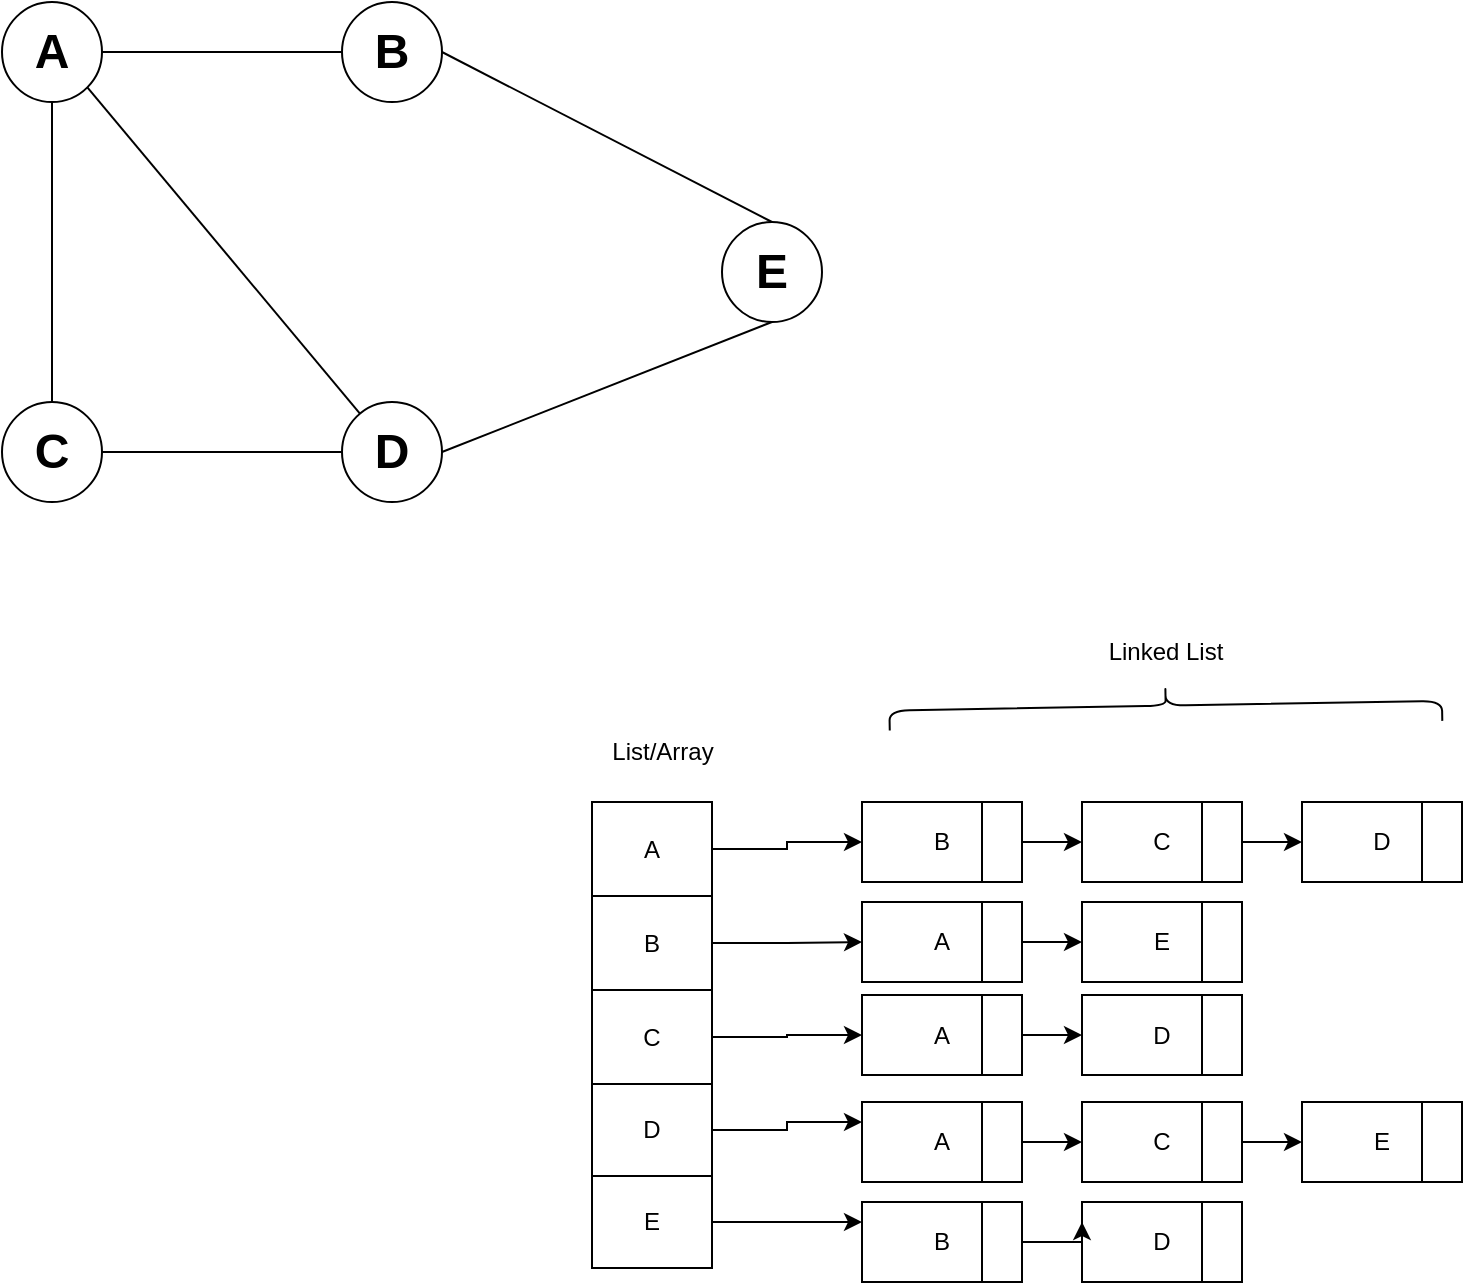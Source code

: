 <mxfile version="22.1.18" type="device">
  <diagram name="Page-1" id="-5k9ssh1PsKzDlXD9x-G">
    <mxGraphModel dx="1012" dy="911" grid="1" gridSize="10" guides="1" tooltips="1" connect="1" arrows="1" fold="1" page="1" pageScale="1" pageWidth="850" pageHeight="1100" math="0" shadow="0">
      <root>
        <mxCell id="0" />
        <mxCell id="1" parent="0" />
        <mxCell id="OWrJz08ZFz05rzJFqo_H-8" style="rounded=0;orthogonalLoop=1;jettySize=auto;html=1;exitX=1;exitY=1;exitDx=0;exitDy=0;endArrow=none;endFill=0;" parent="1" source="OWrJz08ZFz05rzJFqo_H-1" target="OWrJz08ZFz05rzJFqo_H-5" edge="1">
          <mxGeometry relative="1" as="geometry" />
        </mxCell>
        <mxCell id="OWrJz08ZFz05rzJFqo_H-9" style="edgeStyle=orthogonalEdgeStyle;rounded=0;orthogonalLoop=1;jettySize=auto;html=1;exitX=1;exitY=0.5;exitDx=0;exitDy=0;entryX=0;entryY=0.5;entryDx=0;entryDy=0;endArrow=none;endFill=0;" parent="1" source="OWrJz08ZFz05rzJFqo_H-1" target="OWrJz08ZFz05rzJFqo_H-2" edge="1">
          <mxGeometry relative="1" as="geometry" />
        </mxCell>
        <mxCell id="OWrJz08ZFz05rzJFqo_H-12" style="edgeStyle=orthogonalEdgeStyle;rounded=0;orthogonalLoop=1;jettySize=auto;html=1;exitX=0.5;exitY=1;exitDx=0;exitDy=0;entryX=0.5;entryY=0;entryDx=0;entryDy=0;endArrow=none;endFill=0;" parent="1" source="OWrJz08ZFz05rzJFqo_H-1" target="OWrJz08ZFz05rzJFqo_H-4" edge="1">
          <mxGeometry relative="1" as="geometry" />
        </mxCell>
        <mxCell id="OWrJz08ZFz05rzJFqo_H-1" value="&lt;font style=&quot;font-size: 24px;&quot;&gt;&lt;b&gt;A&lt;/b&gt;&lt;/font&gt;" style="ellipse;whiteSpace=wrap;html=1;aspect=fixed;" parent="1" vertex="1">
          <mxGeometry x="40" y="40" width="50" height="50" as="geometry" />
        </mxCell>
        <mxCell id="OWrJz08ZFz05rzJFqo_H-10" style="rounded=0;orthogonalLoop=1;jettySize=auto;html=1;exitX=1;exitY=0.5;exitDx=0;exitDy=0;entryX=0.5;entryY=0;entryDx=0;entryDy=0;endArrow=none;endFill=0;" parent="1" source="OWrJz08ZFz05rzJFqo_H-2" target="OWrJz08ZFz05rzJFqo_H-6" edge="1">
          <mxGeometry relative="1" as="geometry" />
        </mxCell>
        <mxCell id="OWrJz08ZFz05rzJFqo_H-2" value="&lt;font style=&quot;font-size: 24px;&quot;&gt;&lt;b&gt;B&lt;/b&gt;&lt;/font&gt;" style="ellipse;whiteSpace=wrap;html=1;aspect=fixed;" parent="1" vertex="1">
          <mxGeometry x="210" y="40" width="50" height="50" as="geometry" />
        </mxCell>
        <mxCell id="OWrJz08ZFz05rzJFqo_H-13" style="edgeStyle=orthogonalEdgeStyle;rounded=0;orthogonalLoop=1;jettySize=auto;html=1;exitX=1;exitY=0.5;exitDx=0;exitDy=0;entryX=0;entryY=0.5;entryDx=0;entryDy=0;endArrow=none;endFill=0;" parent="1" source="OWrJz08ZFz05rzJFqo_H-4" target="OWrJz08ZFz05rzJFqo_H-5" edge="1">
          <mxGeometry relative="1" as="geometry" />
        </mxCell>
        <mxCell id="OWrJz08ZFz05rzJFqo_H-4" value="&lt;font style=&quot;font-size: 24px;&quot;&gt;&lt;b&gt;C&lt;/b&gt;&lt;/font&gt;" style="ellipse;whiteSpace=wrap;html=1;aspect=fixed;" parent="1" vertex="1">
          <mxGeometry x="40" y="240" width="50" height="50" as="geometry" />
        </mxCell>
        <mxCell id="OWrJz08ZFz05rzJFqo_H-11" style="rounded=0;orthogonalLoop=1;jettySize=auto;html=1;exitX=1;exitY=0.5;exitDx=0;exitDy=0;entryX=0.5;entryY=1;entryDx=0;entryDy=0;endArrow=none;endFill=0;" parent="1" source="OWrJz08ZFz05rzJFqo_H-5" target="OWrJz08ZFz05rzJFqo_H-6" edge="1">
          <mxGeometry relative="1" as="geometry" />
        </mxCell>
        <mxCell id="OWrJz08ZFz05rzJFqo_H-5" value="&lt;font style=&quot;font-size: 24px;&quot;&gt;&lt;b&gt;D&lt;/b&gt;&lt;/font&gt;" style="ellipse;whiteSpace=wrap;html=1;aspect=fixed;" parent="1" vertex="1">
          <mxGeometry x="210" y="240" width="50" height="50" as="geometry" />
        </mxCell>
        <mxCell id="OWrJz08ZFz05rzJFqo_H-6" value="&lt;font style=&quot;font-size: 24px;&quot;&gt;&lt;b&gt;E&lt;/b&gt;&lt;/font&gt;" style="ellipse;whiteSpace=wrap;html=1;aspect=fixed;" parent="1" vertex="1">
          <mxGeometry x="400" y="150" width="50" height="50" as="geometry" />
        </mxCell>
        <mxCell id="OWrJz08ZFz05rzJFqo_H-46" value="" style="childLayout=tableLayout;recursiveResize=0;shadow=0;fillColor=none;" parent="1" vertex="1">
          <mxGeometry x="335" y="440" width="60" height="233" as="geometry" />
        </mxCell>
        <mxCell id="OWrJz08ZFz05rzJFqo_H-75" style="shape=tableRow;horizontal=0;startSize=0;swimlaneHead=0;swimlaneBody=0;top=0;left=0;bottom=0;right=0;dropTarget=0;collapsible=0;recursiveResize=0;expand=0;fontStyle=0;fillColor=none;strokeColor=inherit;" parent="OWrJz08ZFz05rzJFqo_H-46" vertex="1">
          <mxGeometry width="60" height="47" as="geometry" />
        </mxCell>
        <mxCell id="OWrJz08ZFz05rzJFqo_H-76" value="A" style="connectable=0;recursiveResize=0;strokeColor=inherit;fillColor=none;align=center;whiteSpace=wrap;html=1;" parent="OWrJz08ZFz05rzJFqo_H-75" vertex="1">
          <mxGeometry width="60" height="47" as="geometry">
            <mxRectangle width="60" height="47" as="alternateBounds" />
          </mxGeometry>
        </mxCell>
        <mxCell id="OWrJz08ZFz05rzJFqo_H-68" style="shape=tableRow;horizontal=0;startSize=0;swimlaneHead=0;swimlaneBody=0;top=0;left=0;bottom=0;right=0;dropTarget=0;collapsible=0;recursiveResize=0;expand=0;fontStyle=0;fillColor=none;strokeColor=inherit;" parent="OWrJz08ZFz05rzJFqo_H-46" vertex="1">
          <mxGeometry y="47" width="60" height="47" as="geometry" />
        </mxCell>
        <mxCell id="OWrJz08ZFz05rzJFqo_H-69" value="B" style="connectable=0;recursiveResize=0;strokeColor=inherit;fillColor=none;align=center;whiteSpace=wrap;html=1;" parent="OWrJz08ZFz05rzJFqo_H-68" vertex="1">
          <mxGeometry width="60" height="47" as="geometry">
            <mxRectangle width="60" height="47" as="alternateBounds" />
          </mxGeometry>
        </mxCell>
        <mxCell id="OWrJz08ZFz05rzJFqo_H-47" value="" style="shape=tableRow;horizontal=0;startSize=0;swimlaneHead=0;swimlaneBody=0;top=0;left=0;bottom=0;right=0;dropTarget=0;collapsible=0;recursiveResize=0;expand=0;fontStyle=0;fillColor=none;strokeColor=inherit;" parent="OWrJz08ZFz05rzJFqo_H-46" vertex="1">
          <mxGeometry y="94" width="60" height="47" as="geometry" />
        </mxCell>
        <mxCell id="OWrJz08ZFz05rzJFqo_H-65" value="C" style="connectable=0;recursiveResize=0;strokeColor=inherit;fillColor=none;align=center;whiteSpace=wrap;html=1;" parent="OWrJz08ZFz05rzJFqo_H-47" vertex="1">
          <mxGeometry width="60" height="47" as="geometry">
            <mxRectangle width="60" height="47" as="alternateBounds" />
          </mxGeometry>
        </mxCell>
        <mxCell id="OWrJz08ZFz05rzJFqo_H-51" style="shape=tableRow;horizontal=0;startSize=0;swimlaneHead=0;swimlaneBody=0;top=0;left=0;bottom=0;right=0;dropTarget=0;collapsible=0;recursiveResize=0;expand=0;fontStyle=0;fillColor=none;strokeColor=inherit;" parent="OWrJz08ZFz05rzJFqo_H-46" vertex="1">
          <mxGeometry y="141" width="60" height="46" as="geometry" />
        </mxCell>
        <mxCell id="OWrJz08ZFz05rzJFqo_H-66" value="D" style="connectable=0;recursiveResize=0;strokeColor=inherit;fillColor=none;align=center;whiteSpace=wrap;html=1;" parent="OWrJz08ZFz05rzJFqo_H-51" vertex="1">
          <mxGeometry width="60" height="46" as="geometry">
            <mxRectangle width="60" height="46" as="alternateBounds" />
          </mxGeometry>
        </mxCell>
        <mxCell id="OWrJz08ZFz05rzJFqo_H-94" style="shape=tableRow;horizontal=0;startSize=0;swimlaneHead=0;swimlaneBody=0;top=0;left=0;bottom=0;right=0;dropTarget=0;collapsible=0;recursiveResize=0;expand=0;fontStyle=0;fillColor=none;strokeColor=inherit;" parent="OWrJz08ZFz05rzJFqo_H-46" vertex="1">
          <mxGeometry y="187" width="60" height="46" as="geometry" />
        </mxCell>
        <mxCell id="OWrJz08ZFz05rzJFqo_H-95" value="E" style="connectable=0;recursiveResize=0;strokeColor=inherit;fillColor=none;align=center;whiteSpace=wrap;html=1;" parent="OWrJz08ZFz05rzJFqo_H-94" vertex="1">
          <mxGeometry width="60" height="46" as="geometry">
            <mxRectangle width="60" height="46" as="alternateBounds" />
          </mxGeometry>
        </mxCell>
        <mxCell id="wGs0QGNT79sH7qt1FUte-43" style="edgeStyle=orthogonalEdgeStyle;rounded=0;orthogonalLoop=1;jettySize=auto;html=1;exitX=1;exitY=0.5;exitDx=0;exitDy=0;entryX=0;entryY=0.5;entryDx=0;entryDy=0;" edge="1" parent="1" source="wGs0QGNT79sH7qt1FUte-1" target="wGs0QGNT79sH7qt1FUte-4">
          <mxGeometry relative="1" as="geometry" />
        </mxCell>
        <mxCell id="wGs0QGNT79sH7qt1FUte-1" value="C" style="rounded=0;whiteSpace=wrap;html=1;" vertex="1" parent="1">
          <mxGeometry x="580" y="440" width="80" height="40" as="geometry" />
        </mxCell>
        <mxCell id="wGs0QGNT79sH7qt1FUte-2" value="" style="endArrow=none;html=1;rounded=0;entryX=0.75;entryY=0;entryDx=0;entryDy=0;exitX=0.75;exitY=1;exitDx=0;exitDy=0;" edge="1" parent="1" source="wGs0QGNT79sH7qt1FUte-1" target="wGs0QGNT79sH7qt1FUte-1">
          <mxGeometry width="50" height="50" relative="1" as="geometry">
            <mxPoint x="520" y="480" as="sourcePoint" />
            <mxPoint x="570" y="430" as="targetPoint" />
          </mxGeometry>
        </mxCell>
        <mxCell id="wGs0QGNT79sH7qt1FUte-4" value="D" style="rounded=0;whiteSpace=wrap;html=1;" vertex="1" parent="1">
          <mxGeometry x="690" y="440" width="80" height="40" as="geometry" />
        </mxCell>
        <mxCell id="wGs0QGNT79sH7qt1FUte-5" value="" style="endArrow=none;html=1;rounded=0;entryX=0.75;entryY=0;entryDx=0;entryDy=0;exitX=0.75;exitY=1;exitDx=0;exitDy=0;" edge="1" parent="1" source="wGs0QGNT79sH7qt1FUte-4" target="wGs0QGNT79sH7qt1FUte-4">
          <mxGeometry width="50" height="50" relative="1" as="geometry">
            <mxPoint x="560" y="350" as="sourcePoint" />
            <mxPoint x="610" y="300" as="targetPoint" />
          </mxGeometry>
        </mxCell>
        <mxCell id="wGs0QGNT79sH7qt1FUte-38" style="edgeStyle=orthogonalEdgeStyle;rounded=0;orthogonalLoop=1;jettySize=auto;html=1;exitX=1;exitY=0.5;exitDx=0;exitDy=0;entryX=0;entryY=0.5;entryDx=0;entryDy=0;" edge="1" parent="1" source="wGs0QGNT79sH7qt1FUte-6" target="wGs0QGNT79sH7qt1FUte-1">
          <mxGeometry relative="1" as="geometry" />
        </mxCell>
        <mxCell id="wGs0QGNT79sH7qt1FUte-6" value="B" style="rounded=0;whiteSpace=wrap;html=1;" vertex="1" parent="1">
          <mxGeometry x="470" y="440" width="80" height="40" as="geometry" />
        </mxCell>
        <mxCell id="wGs0QGNT79sH7qt1FUte-7" value="" style="endArrow=none;html=1;rounded=0;entryX=0.75;entryY=0;entryDx=0;entryDy=0;exitX=0.75;exitY=1;exitDx=0;exitDy=0;" edge="1" parent="1" source="wGs0QGNT79sH7qt1FUte-6" target="wGs0QGNT79sH7qt1FUte-6">
          <mxGeometry width="50" height="50" relative="1" as="geometry">
            <mxPoint x="540" y="500" as="sourcePoint" />
            <mxPoint x="590" y="450" as="targetPoint" />
          </mxGeometry>
        </mxCell>
        <mxCell id="wGs0QGNT79sH7qt1FUte-39" style="edgeStyle=orthogonalEdgeStyle;rounded=0;orthogonalLoop=1;jettySize=auto;html=1;exitX=1;exitY=0.5;exitDx=0;exitDy=0;entryX=0;entryY=0.5;entryDx=0;entryDy=0;" edge="1" parent="1" source="wGs0QGNT79sH7qt1FUte-8" target="wGs0QGNT79sH7qt1FUte-10">
          <mxGeometry relative="1" as="geometry" />
        </mxCell>
        <mxCell id="wGs0QGNT79sH7qt1FUte-8" value="A" style="rounded=0;whiteSpace=wrap;html=1;" vertex="1" parent="1">
          <mxGeometry x="470" y="490" width="80" height="40" as="geometry" />
        </mxCell>
        <mxCell id="wGs0QGNT79sH7qt1FUte-9" value="" style="endArrow=none;html=1;rounded=0;entryX=0.75;entryY=0;entryDx=0;entryDy=0;exitX=0.75;exitY=1;exitDx=0;exitDy=0;" edge="1" parent="1" source="wGs0QGNT79sH7qt1FUte-8" target="wGs0QGNT79sH7qt1FUte-8">
          <mxGeometry width="50" height="50" relative="1" as="geometry">
            <mxPoint x="430" y="350" as="sourcePoint" />
            <mxPoint x="480" y="300" as="targetPoint" />
          </mxGeometry>
        </mxCell>
        <mxCell id="wGs0QGNT79sH7qt1FUte-10" value="E" style="rounded=0;whiteSpace=wrap;html=1;" vertex="1" parent="1">
          <mxGeometry x="580" y="490" width="80" height="40" as="geometry" />
        </mxCell>
        <mxCell id="wGs0QGNT79sH7qt1FUte-11" value="" style="endArrow=none;html=1;rounded=0;entryX=0.75;entryY=0;entryDx=0;entryDy=0;exitX=0.75;exitY=1;exitDx=0;exitDy=0;" edge="1" parent="1" source="wGs0QGNT79sH7qt1FUte-10" target="wGs0QGNT79sH7qt1FUte-10">
          <mxGeometry width="50" height="50" relative="1" as="geometry">
            <mxPoint x="290" y="450" as="sourcePoint" />
            <mxPoint x="340" y="400" as="targetPoint" />
          </mxGeometry>
        </mxCell>
        <mxCell id="wGs0QGNT79sH7qt1FUte-40" style="edgeStyle=orthogonalEdgeStyle;rounded=0;orthogonalLoop=1;jettySize=auto;html=1;exitX=1;exitY=0.5;exitDx=0;exitDy=0;entryX=0;entryY=0.5;entryDx=0;entryDy=0;" edge="1" parent="1" source="wGs0QGNT79sH7qt1FUte-12" target="wGs0QGNT79sH7qt1FUte-14">
          <mxGeometry relative="1" as="geometry" />
        </mxCell>
        <mxCell id="wGs0QGNT79sH7qt1FUte-12" value="A" style="rounded=0;whiteSpace=wrap;html=1;" vertex="1" parent="1">
          <mxGeometry x="470" y="536.5" width="80" height="40" as="geometry" />
        </mxCell>
        <mxCell id="wGs0QGNT79sH7qt1FUte-13" value="" style="endArrow=none;html=1;rounded=0;entryX=0.75;entryY=0;entryDx=0;entryDy=0;exitX=0.75;exitY=1;exitDx=0;exitDy=0;" edge="1" parent="1" source="wGs0QGNT79sH7qt1FUte-12" target="wGs0QGNT79sH7qt1FUte-12">
          <mxGeometry width="50" height="50" relative="1" as="geometry">
            <mxPoint x="290" y="510" as="sourcePoint" />
            <mxPoint x="340" y="460" as="targetPoint" />
          </mxGeometry>
        </mxCell>
        <mxCell id="wGs0QGNT79sH7qt1FUte-14" value="D" style="rounded=0;whiteSpace=wrap;html=1;" vertex="1" parent="1">
          <mxGeometry x="580" y="536.5" width="80" height="40" as="geometry" />
        </mxCell>
        <mxCell id="wGs0QGNT79sH7qt1FUte-15" value="" style="endArrow=none;html=1;rounded=0;entryX=0.75;entryY=0;entryDx=0;entryDy=0;exitX=0.75;exitY=1;exitDx=0;exitDy=0;" edge="1" parent="1" source="wGs0QGNT79sH7qt1FUte-14" target="wGs0QGNT79sH7qt1FUte-14">
          <mxGeometry width="50" height="50" relative="1" as="geometry">
            <mxPoint x="290" y="570" as="sourcePoint" />
            <mxPoint x="340" y="520" as="targetPoint" />
          </mxGeometry>
        </mxCell>
        <mxCell id="wGs0QGNT79sH7qt1FUte-41" style="edgeStyle=orthogonalEdgeStyle;rounded=0;orthogonalLoop=1;jettySize=auto;html=1;exitX=1;exitY=0.5;exitDx=0;exitDy=0;entryX=0;entryY=0.5;entryDx=0;entryDy=0;" edge="1" parent="1" source="wGs0QGNT79sH7qt1FUte-16" target="wGs0QGNT79sH7qt1FUte-18">
          <mxGeometry relative="1" as="geometry" />
        </mxCell>
        <mxCell id="wGs0QGNT79sH7qt1FUte-16" value="A" style="rounded=0;whiteSpace=wrap;html=1;" vertex="1" parent="1">
          <mxGeometry x="470" y="590" width="80" height="40" as="geometry" />
        </mxCell>
        <mxCell id="wGs0QGNT79sH7qt1FUte-17" value="" style="endArrow=none;html=1;rounded=0;entryX=0.75;entryY=0;entryDx=0;entryDy=0;exitX=0.75;exitY=1;exitDx=0;exitDy=0;" edge="1" parent="1" source="wGs0QGNT79sH7qt1FUte-16" target="wGs0QGNT79sH7qt1FUte-16">
          <mxGeometry width="50" height="50" relative="1" as="geometry">
            <mxPoint x="290" y="630" as="sourcePoint" />
            <mxPoint x="340" y="580" as="targetPoint" />
          </mxGeometry>
        </mxCell>
        <mxCell id="wGs0QGNT79sH7qt1FUte-44" style="edgeStyle=orthogonalEdgeStyle;rounded=0;orthogonalLoop=1;jettySize=auto;html=1;exitX=1;exitY=0.5;exitDx=0;exitDy=0;entryX=0;entryY=0.5;entryDx=0;entryDy=0;" edge="1" parent="1" source="wGs0QGNT79sH7qt1FUte-18" target="wGs0QGNT79sH7qt1FUte-20">
          <mxGeometry relative="1" as="geometry" />
        </mxCell>
        <mxCell id="wGs0QGNT79sH7qt1FUte-18" value="C" style="rounded=0;whiteSpace=wrap;html=1;" vertex="1" parent="1">
          <mxGeometry x="580" y="590" width="80" height="40" as="geometry" />
        </mxCell>
        <mxCell id="wGs0QGNT79sH7qt1FUte-19" value="" style="endArrow=none;html=1;rounded=0;entryX=0.75;entryY=0;entryDx=0;entryDy=0;exitX=0.75;exitY=1;exitDx=0;exitDy=0;" edge="1" parent="1" source="wGs0QGNT79sH7qt1FUte-18" target="wGs0QGNT79sH7qt1FUte-18">
          <mxGeometry width="50" height="50" relative="1" as="geometry">
            <mxPoint x="290" y="690" as="sourcePoint" />
            <mxPoint x="340" y="640" as="targetPoint" />
          </mxGeometry>
        </mxCell>
        <mxCell id="wGs0QGNT79sH7qt1FUte-20" value="E" style="rounded=0;whiteSpace=wrap;html=1;" vertex="1" parent="1">
          <mxGeometry x="690" y="590" width="80" height="40" as="geometry" />
        </mxCell>
        <mxCell id="wGs0QGNT79sH7qt1FUte-21" value="" style="endArrow=none;html=1;rounded=0;entryX=0.75;entryY=0;entryDx=0;entryDy=0;exitX=0.75;exitY=1;exitDx=0;exitDy=0;" edge="1" parent="1" source="wGs0QGNT79sH7qt1FUte-20" target="wGs0QGNT79sH7qt1FUte-20">
          <mxGeometry width="50" height="50" relative="1" as="geometry">
            <mxPoint x="180" y="450" as="sourcePoint" />
            <mxPoint x="230" y="400" as="targetPoint" />
          </mxGeometry>
        </mxCell>
        <mxCell id="wGs0QGNT79sH7qt1FUte-26" value="D" style="rounded=0;whiteSpace=wrap;html=1;" vertex="1" parent="1">
          <mxGeometry x="580" y="640" width="80" height="40" as="geometry" />
        </mxCell>
        <mxCell id="wGs0QGNT79sH7qt1FUte-27" value="" style="endArrow=none;html=1;rounded=0;entryX=0.75;entryY=0;entryDx=0;entryDy=0;exitX=0.75;exitY=1;exitDx=0;exitDy=0;" edge="1" parent="1" source="wGs0QGNT79sH7qt1FUte-26" target="wGs0QGNT79sH7qt1FUte-26">
          <mxGeometry width="50" height="50" relative="1" as="geometry">
            <mxPoint x="180" y="640" as="sourcePoint" />
            <mxPoint x="230" y="590" as="targetPoint" />
          </mxGeometry>
        </mxCell>
        <mxCell id="wGs0QGNT79sH7qt1FUte-42" style="edgeStyle=orthogonalEdgeStyle;rounded=0;orthogonalLoop=1;jettySize=auto;html=1;exitX=1;exitY=0.5;exitDx=0;exitDy=0;entryX=0;entryY=0.25;entryDx=0;entryDy=0;" edge="1" parent="1" source="wGs0QGNT79sH7qt1FUte-28" target="wGs0QGNT79sH7qt1FUte-26">
          <mxGeometry relative="1" as="geometry" />
        </mxCell>
        <mxCell id="wGs0QGNT79sH7qt1FUte-28" value="B" style="rounded=0;whiteSpace=wrap;html=1;" vertex="1" parent="1">
          <mxGeometry x="470" y="640" width="80" height="40" as="geometry" />
        </mxCell>
        <mxCell id="wGs0QGNT79sH7qt1FUte-29" value="" style="endArrow=none;html=1;rounded=0;entryX=0.75;entryY=0;entryDx=0;entryDy=0;exitX=0.75;exitY=1;exitDx=0;exitDy=0;" edge="1" parent="1" source="wGs0QGNT79sH7qt1FUte-28" target="wGs0QGNT79sH7qt1FUte-28">
          <mxGeometry width="50" height="50" relative="1" as="geometry">
            <mxPoint x="170" y="713" as="sourcePoint" />
            <mxPoint x="220" y="663" as="targetPoint" />
          </mxGeometry>
        </mxCell>
        <mxCell id="wGs0QGNT79sH7qt1FUte-32" value="List/Array" style="text;html=1;align=center;verticalAlign=middle;resizable=0;points=[];autosize=1;strokeColor=none;fillColor=none;" vertex="1" parent="1">
          <mxGeometry x="335" y="400" width="70" height="30" as="geometry" />
        </mxCell>
        <mxCell id="wGs0QGNT79sH7qt1FUte-33" style="edgeStyle=orthogonalEdgeStyle;rounded=0;orthogonalLoop=1;jettySize=auto;html=1;exitX=1;exitY=0.5;exitDx=0;exitDy=0;entryX=0;entryY=0.5;entryDx=0;entryDy=0;" edge="1" parent="1" source="OWrJz08ZFz05rzJFqo_H-75" target="wGs0QGNT79sH7qt1FUte-6">
          <mxGeometry relative="1" as="geometry" />
        </mxCell>
        <mxCell id="wGs0QGNT79sH7qt1FUte-34" style="edgeStyle=orthogonalEdgeStyle;rounded=0;orthogonalLoop=1;jettySize=auto;html=1;exitX=1;exitY=0.5;exitDx=0;exitDy=0;entryX=0;entryY=0.5;entryDx=0;entryDy=0;" edge="1" parent="1" source="OWrJz08ZFz05rzJFqo_H-68" target="wGs0QGNT79sH7qt1FUte-8">
          <mxGeometry relative="1" as="geometry" />
        </mxCell>
        <mxCell id="wGs0QGNT79sH7qt1FUte-35" style="edgeStyle=orthogonalEdgeStyle;rounded=0;orthogonalLoop=1;jettySize=auto;html=1;exitX=1;exitY=0.5;exitDx=0;exitDy=0;entryX=0;entryY=0.5;entryDx=0;entryDy=0;" edge="1" parent="1" source="OWrJz08ZFz05rzJFqo_H-47" target="wGs0QGNT79sH7qt1FUte-12">
          <mxGeometry relative="1" as="geometry" />
        </mxCell>
        <mxCell id="wGs0QGNT79sH7qt1FUte-36" style="edgeStyle=orthogonalEdgeStyle;rounded=0;orthogonalLoop=1;jettySize=auto;html=1;exitX=1;exitY=0.5;exitDx=0;exitDy=0;entryX=0;entryY=0.25;entryDx=0;entryDy=0;" edge="1" parent="1" source="OWrJz08ZFz05rzJFqo_H-51" target="wGs0QGNT79sH7qt1FUte-16">
          <mxGeometry relative="1" as="geometry" />
        </mxCell>
        <mxCell id="wGs0QGNT79sH7qt1FUte-37" style="edgeStyle=orthogonalEdgeStyle;rounded=0;orthogonalLoop=1;jettySize=auto;html=1;exitX=1;exitY=0.5;exitDx=0;exitDy=0;entryX=0;entryY=0.25;entryDx=0;entryDy=0;" edge="1" parent="1" source="OWrJz08ZFz05rzJFqo_H-94" target="wGs0QGNT79sH7qt1FUte-28">
          <mxGeometry relative="1" as="geometry" />
        </mxCell>
        <mxCell id="wGs0QGNT79sH7qt1FUte-45" value="" style="shape=curlyBracket;whiteSpace=wrap;html=1;rounded=1;labelPosition=left;verticalLabelPosition=middle;align=right;verticalAlign=middle;rotation=89;" vertex="1" parent="1">
          <mxGeometry x="611.84" y="253.69" width="20" height="276.31" as="geometry" />
        </mxCell>
        <mxCell id="wGs0QGNT79sH7qt1FUte-46" value="Linked List" style="text;html=1;strokeColor=none;fillColor=none;align=center;verticalAlign=middle;whiteSpace=wrap;rounded=0;" vertex="1" parent="1">
          <mxGeometry x="592" y="350" width="60" height="30" as="geometry" />
        </mxCell>
      </root>
    </mxGraphModel>
  </diagram>
</mxfile>
